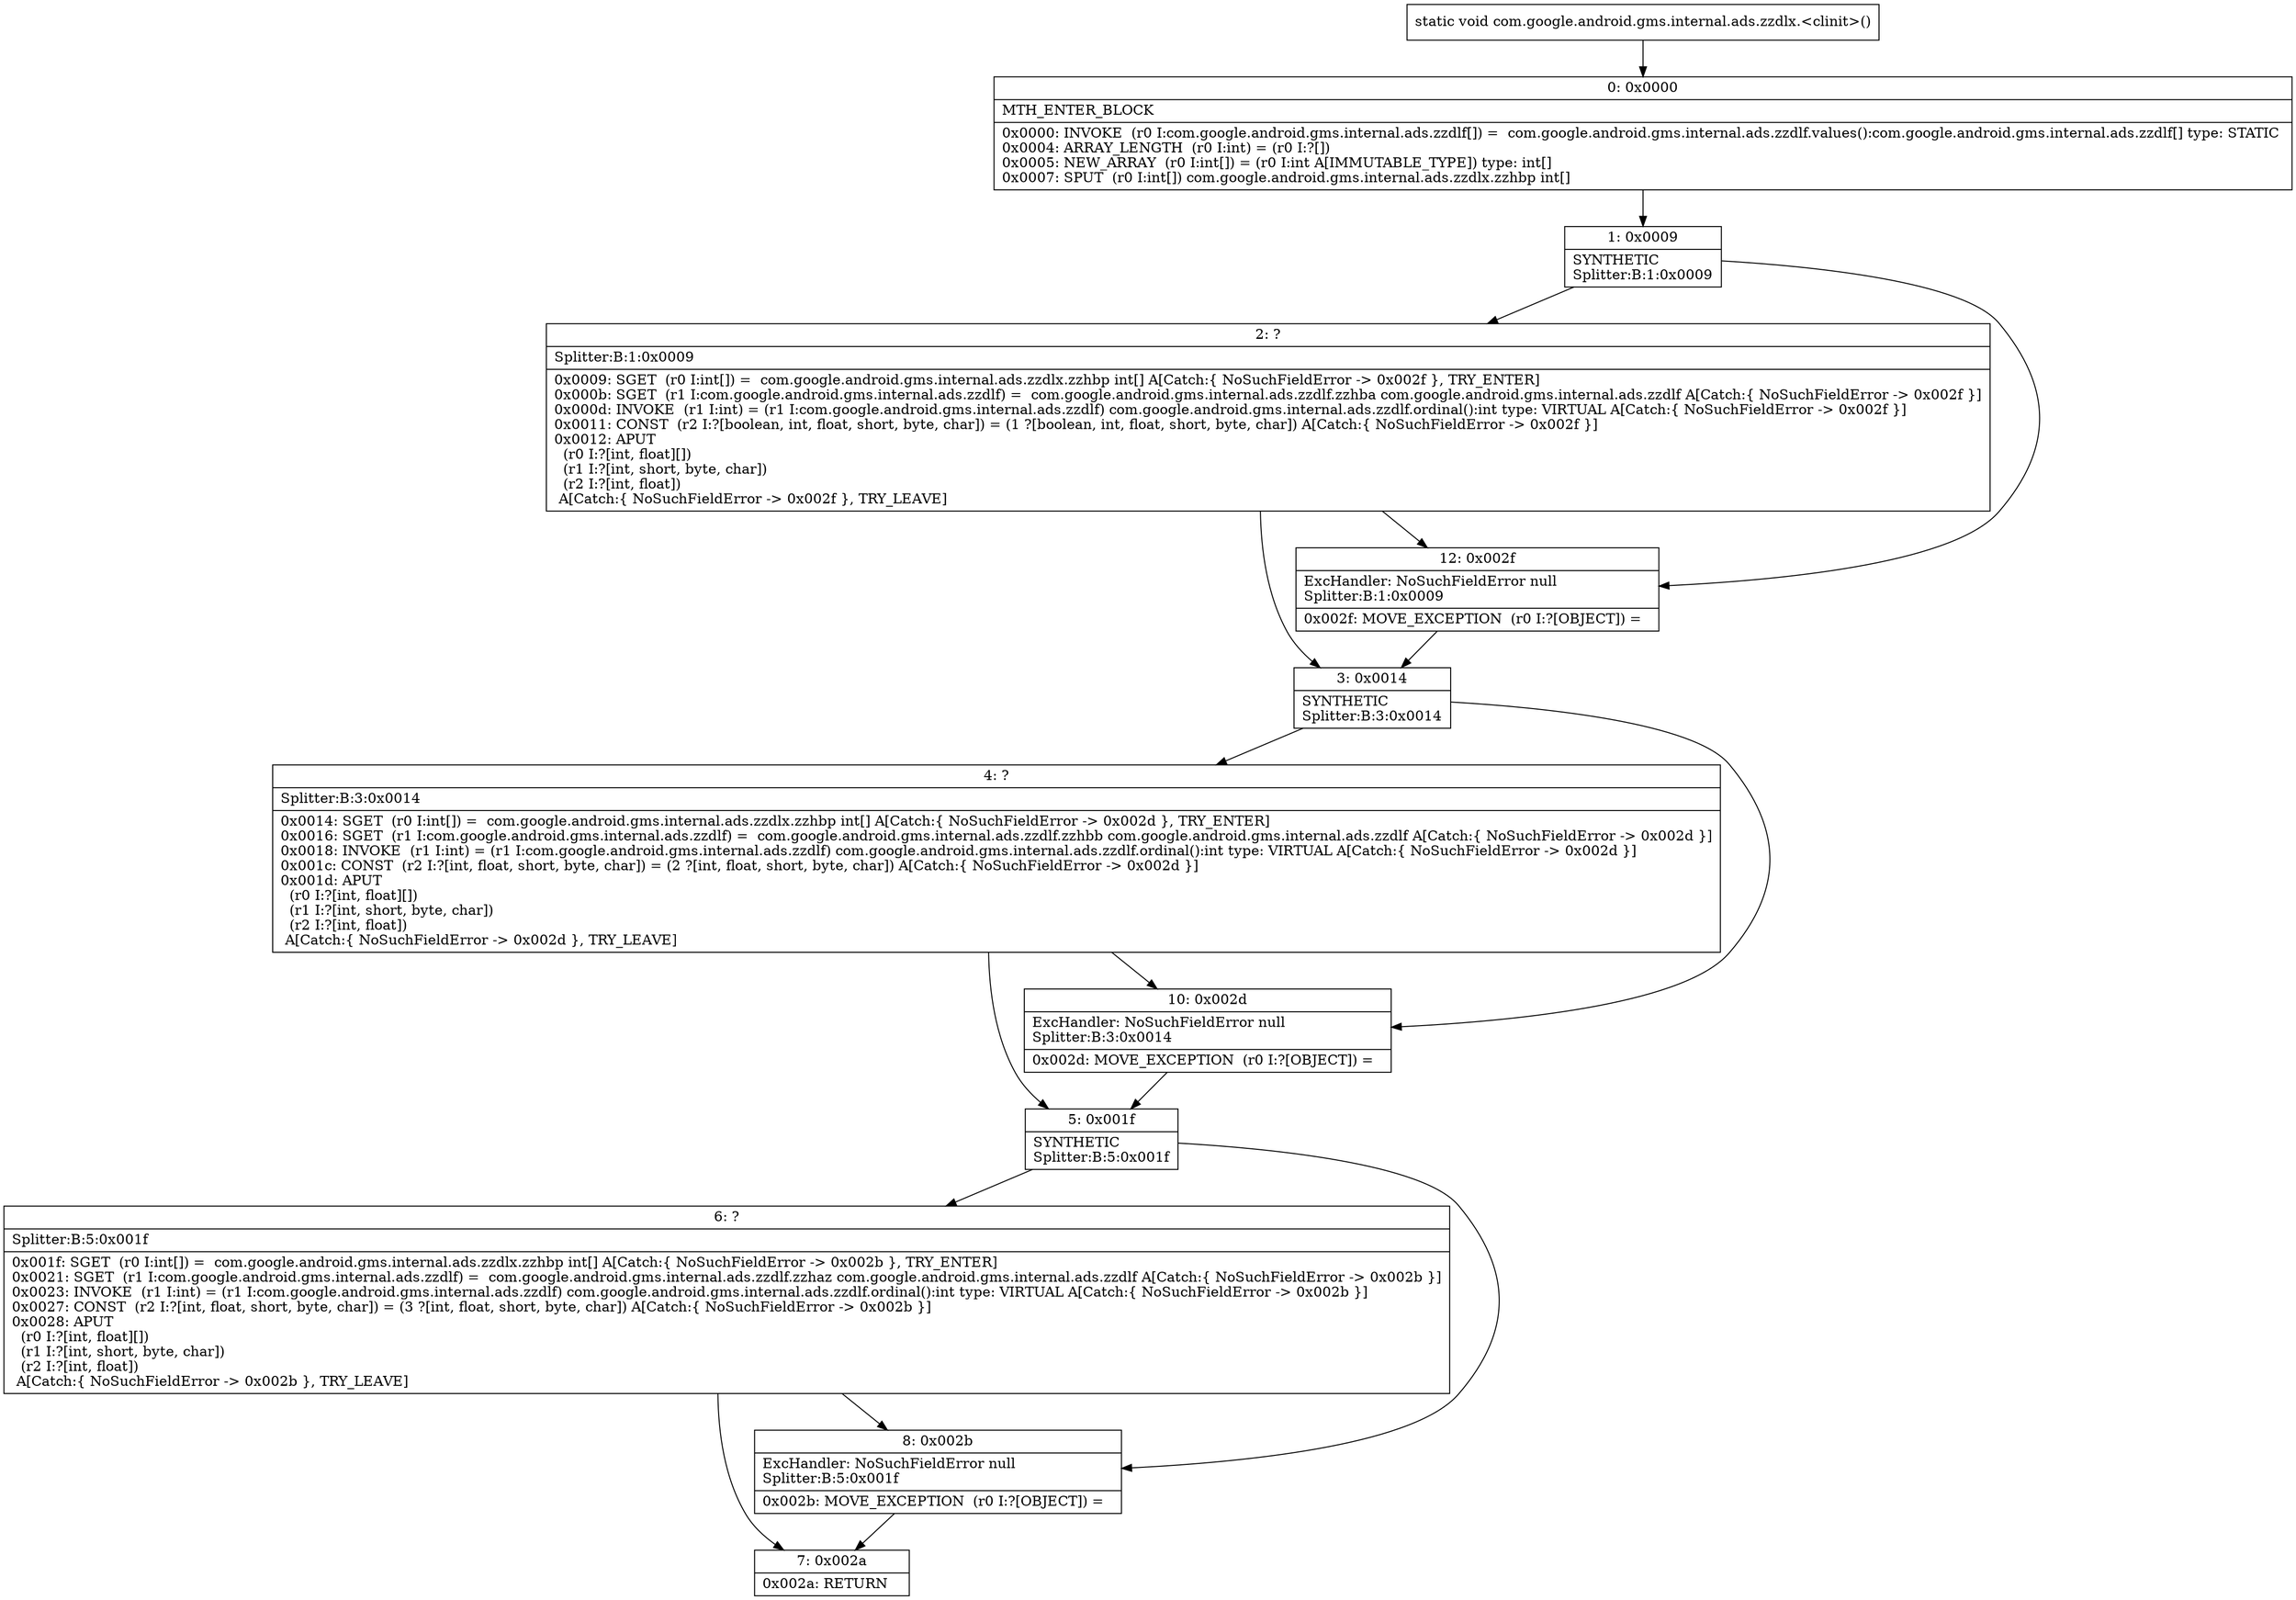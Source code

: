 digraph "CFG forcom.google.android.gms.internal.ads.zzdlx.\<clinit\>()V" {
Node_0 [shape=record,label="{0\:\ 0x0000|MTH_ENTER_BLOCK\l|0x0000: INVOKE  (r0 I:com.google.android.gms.internal.ads.zzdlf[]) =  com.google.android.gms.internal.ads.zzdlf.values():com.google.android.gms.internal.ads.zzdlf[] type: STATIC \l0x0004: ARRAY_LENGTH  (r0 I:int) = (r0 I:?[]) \l0x0005: NEW_ARRAY  (r0 I:int[]) = (r0 I:int A[IMMUTABLE_TYPE]) type: int[] \l0x0007: SPUT  (r0 I:int[]) com.google.android.gms.internal.ads.zzdlx.zzhbp int[] \l}"];
Node_1 [shape=record,label="{1\:\ 0x0009|SYNTHETIC\lSplitter:B:1:0x0009\l}"];
Node_2 [shape=record,label="{2\:\ ?|Splitter:B:1:0x0009\l|0x0009: SGET  (r0 I:int[]) =  com.google.android.gms.internal.ads.zzdlx.zzhbp int[] A[Catch:\{ NoSuchFieldError \-\> 0x002f \}, TRY_ENTER]\l0x000b: SGET  (r1 I:com.google.android.gms.internal.ads.zzdlf) =  com.google.android.gms.internal.ads.zzdlf.zzhba com.google.android.gms.internal.ads.zzdlf A[Catch:\{ NoSuchFieldError \-\> 0x002f \}]\l0x000d: INVOKE  (r1 I:int) = (r1 I:com.google.android.gms.internal.ads.zzdlf) com.google.android.gms.internal.ads.zzdlf.ordinal():int type: VIRTUAL A[Catch:\{ NoSuchFieldError \-\> 0x002f \}]\l0x0011: CONST  (r2 I:?[boolean, int, float, short, byte, char]) = (1 ?[boolean, int, float, short, byte, char]) A[Catch:\{ NoSuchFieldError \-\> 0x002f \}]\l0x0012: APUT  \l  (r0 I:?[int, float][])\l  (r1 I:?[int, short, byte, char])\l  (r2 I:?[int, float])\l A[Catch:\{ NoSuchFieldError \-\> 0x002f \}, TRY_LEAVE]\l}"];
Node_3 [shape=record,label="{3\:\ 0x0014|SYNTHETIC\lSplitter:B:3:0x0014\l}"];
Node_4 [shape=record,label="{4\:\ ?|Splitter:B:3:0x0014\l|0x0014: SGET  (r0 I:int[]) =  com.google.android.gms.internal.ads.zzdlx.zzhbp int[] A[Catch:\{ NoSuchFieldError \-\> 0x002d \}, TRY_ENTER]\l0x0016: SGET  (r1 I:com.google.android.gms.internal.ads.zzdlf) =  com.google.android.gms.internal.ads.zzdlf.zzhbb com.google.android.gms.internal.ads.zzdlf A[Catch:\{ NoSuchFieldError \-\> 0x002d \}]\l0x0018: INVOKE  (r1 I:int) = (r1 I:com.google.android.gms.internal.ads.zzdlf) com.google.android.gms.internal.ads.zzdlf.ordinal():int type: VIRTUAL A[Catch:\{ NoSuchFieldError \-\> 0x002d \}]\l0x001c: CONST  (r2 I:?[int, float, short, byte, char]) = (2 ?[int, float, short, byte, char]) A[Catch:\{ NoSuchFieldError \-\> 0x002d \}]\l0x001d: APUT  \l  (r0 I:?[int, float][])\l  (r1 I:?[int, short, byte, char])\l  (r2 I:?[int, float])\l A[Catch:\{ NoSuchFieldError \-\> 0x002d \}, TRY_LEAVE]\l}"];
Node_5 [shape=record,label="{5\:\ 0x001f|SYNTHETIC\lSplitter:B:5:0x001f\l}"];
Node_6 [shape=record,label="{6\:\ ?|Splitter:B:5:0x001f\l|0x001f: SGET  (r0 I:int[]) =  com.google.android.gms.internal.ads.zzdlx.zzhbp int[] A[Catch:\{ NoSuchFieldError \-\> 0x002b \}, TRY_ENTER]\l0x0021: SGET  (r1 I:com.google.android.gms.internal.ads.zzdlf) =  com.google.android.gms.internal.ads.zzdlf.zzhaz com.google.android.gms.internal.ads.zzdlf A[Catch:\{ NoSuchFieldError \-\> 0x002b \}]\l0x0023: INVOKE  (r1 I:int) = (r1 I:com.google.android.gms.internal.ads.zzdlf) com.google.android.gms.internal.ads.zzdlf.ordinal():int type: VIRTUAL A[Catch:\{ NoSuchFieldError \-\> 0x002b \}]\l0x0027: CONST  (r2 I:?[int, float, short, byte, char]) = (3 ?[int, float, short, byte, char]) A[Catch:\{ NoSuchFieldError \-\> 0x002b \}]\l0x0028: APUT  \l  (r0 I:?[int, float][])\l  (r1 I:?[int, short, byte, char])\l  (r2 I:?[int, float])\l A[Catch:\{ NoSuchFieldError \-\> 0x002b \}, TRY_LEAVE]\l}"];
Node_7 [shape=record,label="{7\:\ 0x002a|0x002a: RETURN   \l}"];
Node_8 [shape=record,label="{8\:\ 0x002b|ExcHandler: NoSuchFieldError null\lSplitter:B:5:0x001f\l|0x002b: MOVE_EXCEPTION  (r0 I:?[OBJECT]) =  \l}"];
Node_10 [shape=record,label="{10\:\ 0x002d|ExcHandler: NoSuchFieldError null\lSplitter:B:3:0x0014\l|0x002d: MOVE_EXCEPTION  (r0 I:?[OBJECT]) =  \l}"];
Node_12 [shape=record,label="{12\:\ 0x002f|ExcHandler: NoSuchFieldError null\lSplitter:B:1:0x0009\l|0x002f: MOVE_EXCEPTION  (r0 I:?[OBJECT]) =  \l}"];
MethodNode[shape=record,label="{static void com.google.android.gms.internal.ads.zzdlx.\<clinit\>() }"];
MethodNode -> Node_0;
Node_0 -> Node_1;
Node_1 -> Node_2;
Node_1 -> Node_12;
Node_2 -> Node_3;
Node_2 -> Node_12;
Node_3 -> Node_4;
Node_3 -> Node_10;
Node_4 -> Node_5;
Node_4 -> Node_10;
Node_5 -> Node_6;
Node_5 -> Node_8;
Node_6 -> Node_7;
Node_6 -> Node_8;
Node_8 -> Node_7;
Node_10 -> Node_5;
Node_12 -> Node_3;
}

